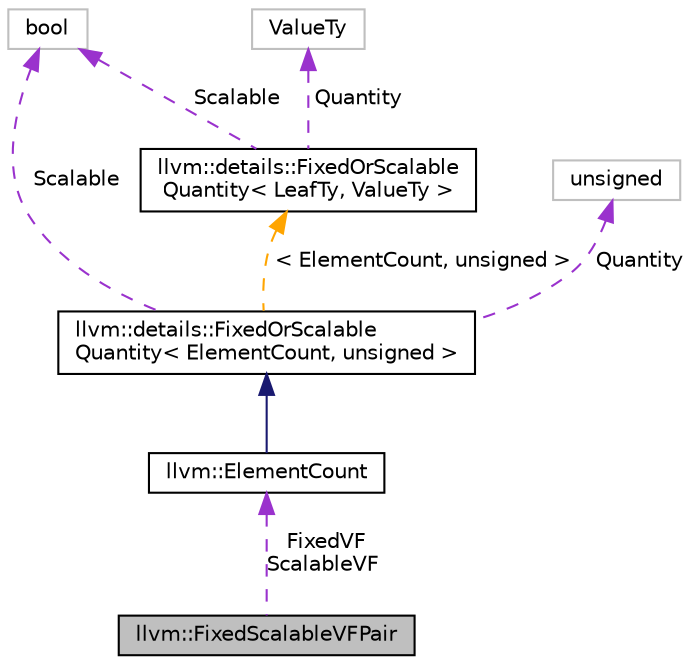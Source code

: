 digraph "llvm::FixedScalableVFPair"
{
 // LATEX_PDF_SIZE
  bgcolor="transparent";
  edge [fontname="Helvetica",fontsize="10",labelfontname="Helvetica",labelfontsize="10"];
  node [fontname="Helvetica",fontsize="10",shape=record];
  Node1 [label="llvm::FixedScalableVFPair",height=0.2,width=0.4,color="black", fillcolor="grey75", style="filled", fontcolor="black",tooltip="A class that represents two vectorization factors (initialized with 0 by default)."];
  Node2 -> Node1 [dir="back",color="darkorchid3",fontsize="10",style="dashed",label=" FixedVF\nScalableVF" ,fontname="Helvetica"];
  Node2 [label="llvm::ElementCount",height=0.2,width=0.4,color="black",URL="$classllvm_1_1ElementCount.html",tooltip=" "];
  Node3 -> Node2 [dir="back",color="midnightblue",fontsize="10",style="solid",fontname="Helvetica"];
  Node3 [label="llvm::details::FixedOrScalable\lQuantity\< ElementCount, unsigned \>",height=0.2,width=0.4,color="black",URL="$classllvm_1_1details_1_1FixedOrScalableQuantity.html",tooltip=" "];
  Node4 -> Node3 [dir="back",color="darkorchid3",fontsize="10",style="dashed",label=" Scalable" ,fontname="Helvetica"];
  Node4 [label="bool",height=0.2,width=0.4,color="grey75",tooltip=" "];
  Node5 -> Node3 [dir="back",color="darkorchid3",fontsize="10",style="dashed",label=" Quantity" ,fontname="Helvetica"];
  Node5 [label="unsigned",height=0.2,width=0.4,color="grey75",tooltip=" "];
  Node6 -> Node3 [dir="back",color="orange",fontsize="10",style="dashed",label=" \< ElementCount, unsigned \>" ,fontname="Helvetica"];
  Node6 [label="llvm::details::FixedOrScalable\lQuantity\< LeafTy, ValueTy \>",height=0.2,width=0.4,color="black",URL="$classllvm_1_1details_1_1FixedOrScalableQuantity.html",tooltip=" "];
  Node7 -> Node6 [dir="back",color="darkorchid3",fontsize="10",style="dashed",label=" Quantity" ,fontname="Helvetica"];
  Node7 [label="ValueTy",height=0.2,width=0.4,color="grey75",tooltip=" "];
  Node4 -> Node6 [dir="back",color="darkorchid3",fontsize="10",style="dashed",label=" Scalable" ,fontname="Helvetica"];
}
